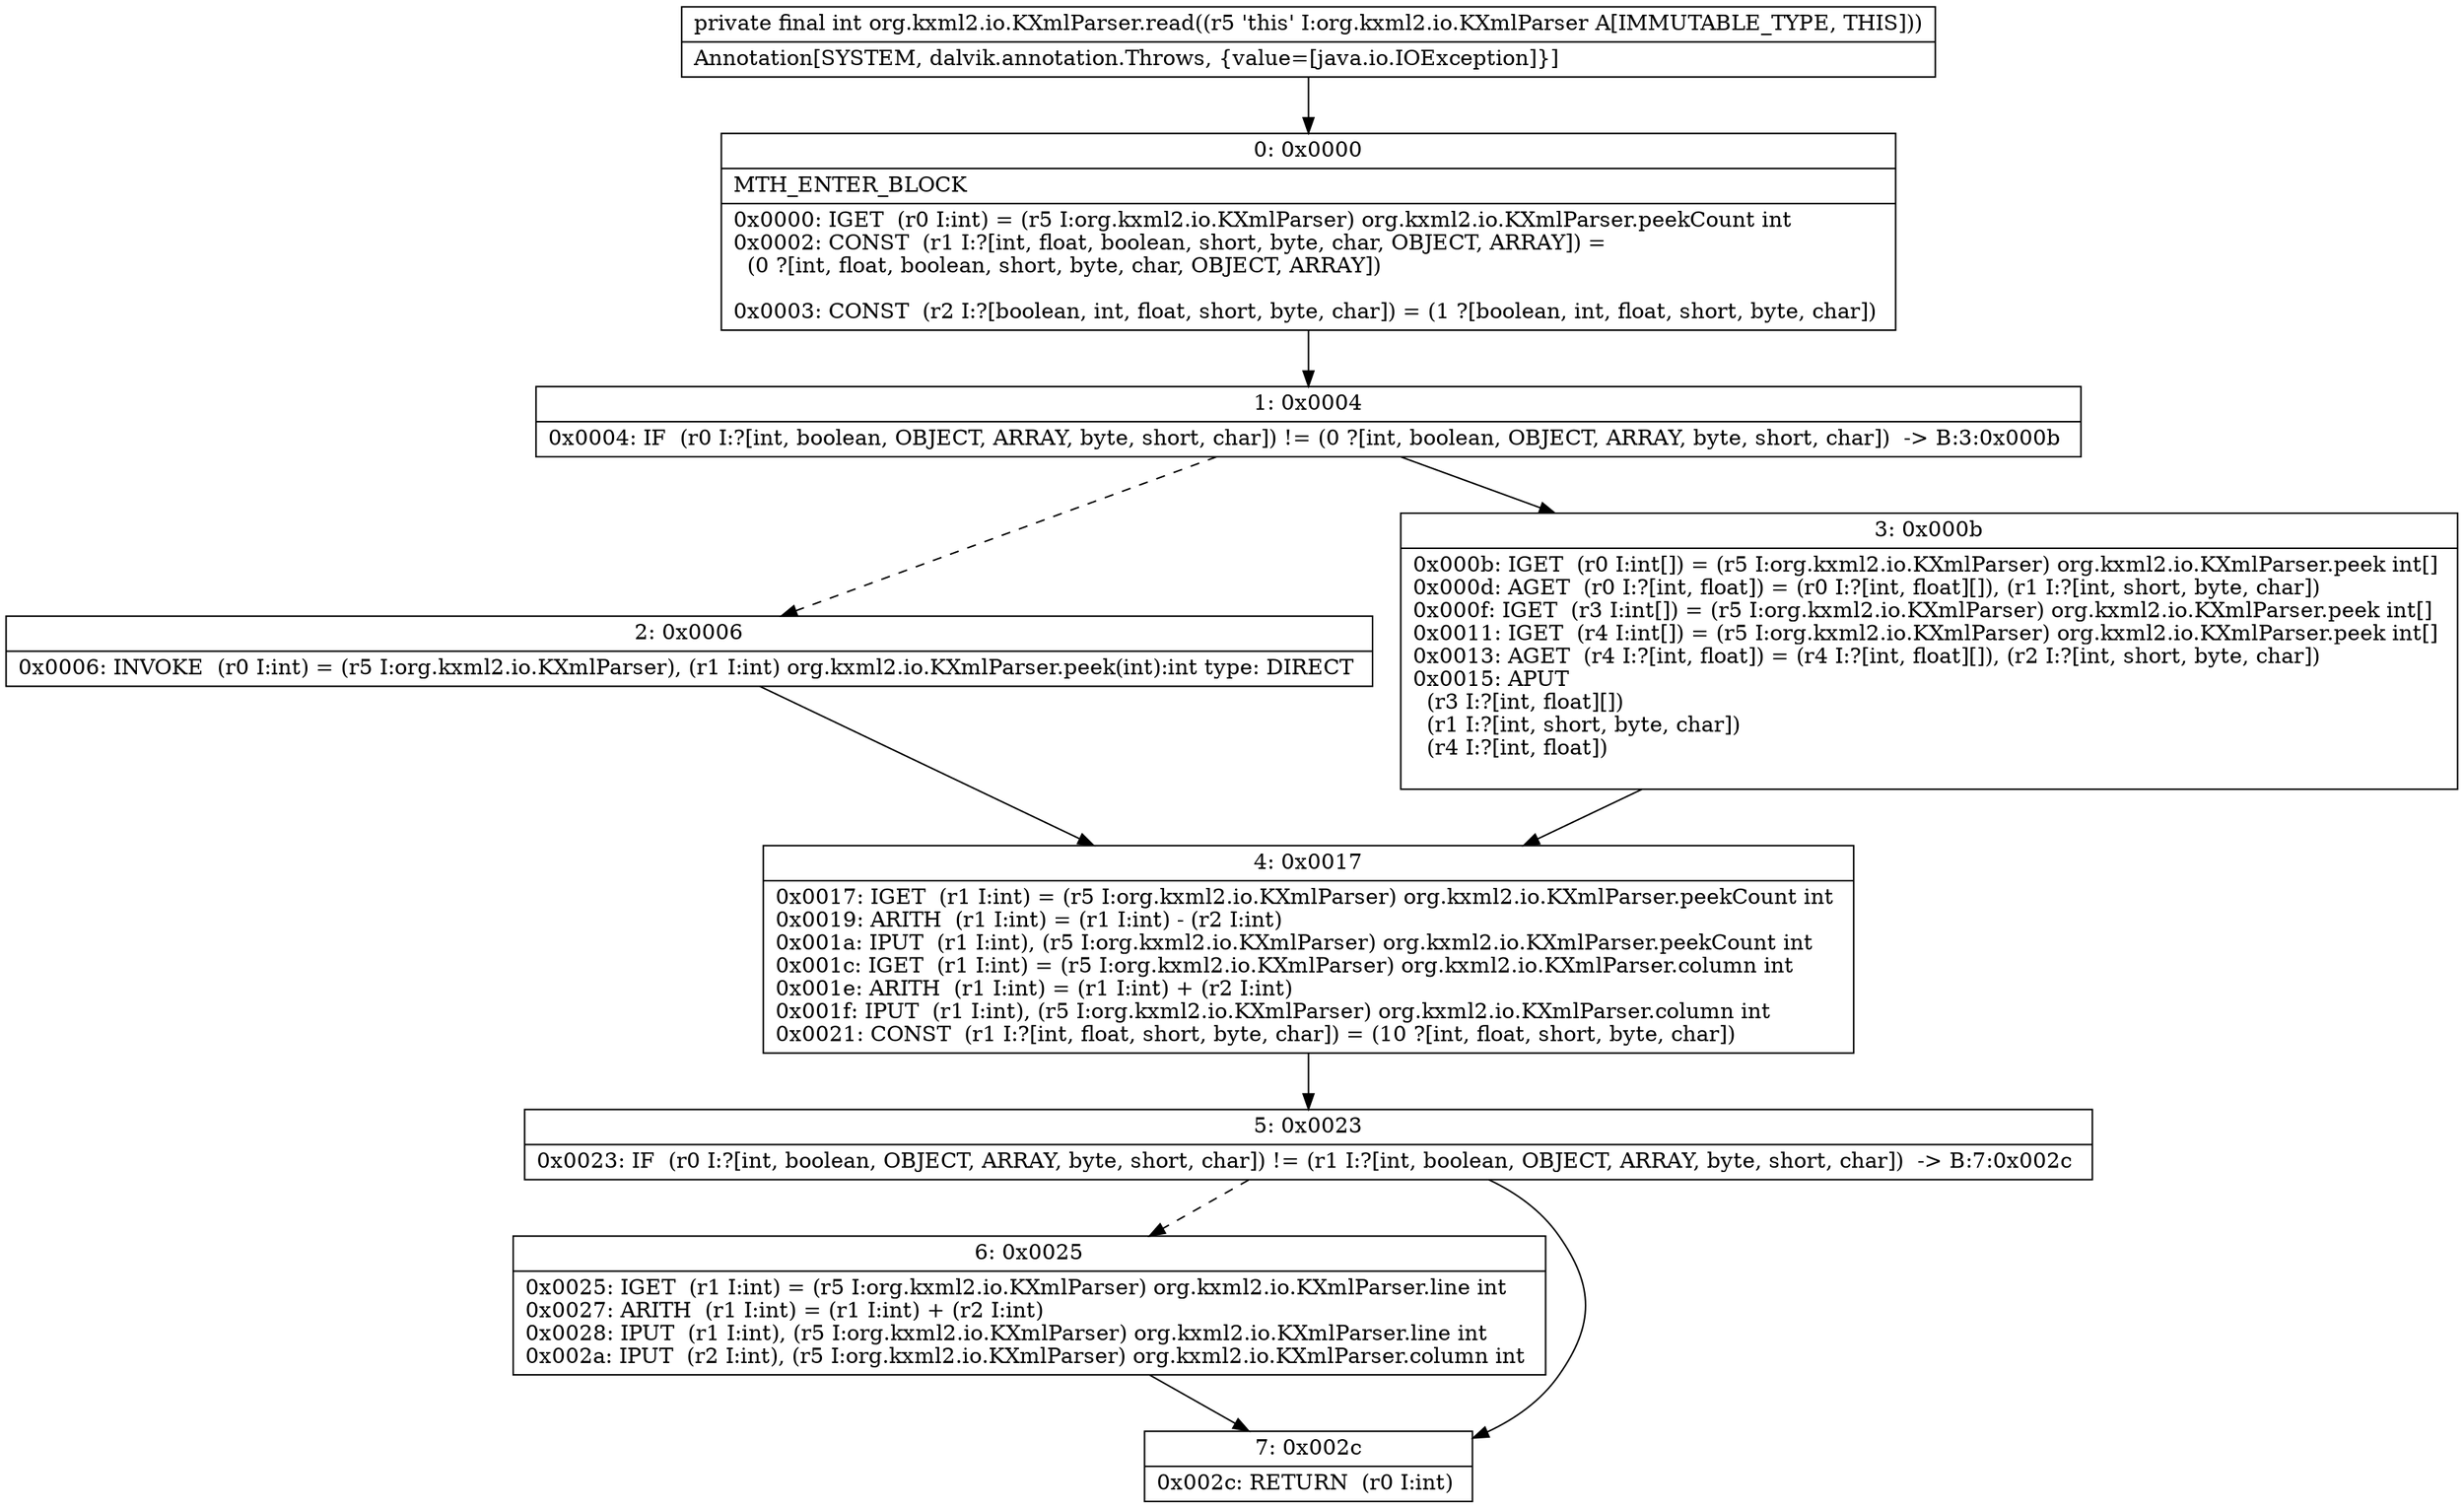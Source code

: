 digraph "CFG fororg.kxml2.io.KXmlParser.read()I" {
Node_0 [shape=record,label="{0\:\ 0x0000|MTH_ENTER_BLOCK\l|0x0000: IGET  (r0 I:int) = (r5 I:org.kxml2.io.KXmlParser) org.kxml2.io.KXmlParser.peekCount int \l0x0002: CONST  (r1 I:?[int, float, boolean, short, byte, char, OBJECT, ARRAY]) = \l  (0 ?[int, float, boolean, short, byte, char, OBJECT, ARRAY])\l \l0x0003: CONST  (r2 I:?[boolean, int, float, short, byte, char]) = (1 ?[boolean, int, float, short, byte, char]) \l}"];
Node_1 [shape=record,label="{1\:\ 0x0004|0x0004: IF  (r0 I:?[int, boolean, OBJECT, ARRAY, byte, short, char]) != (0 ?[int, boolean, OBJECT, ARRAY, byte, short, char])  \-\> B:3:0x000b \l}"];
Node_2 [shape=record,label="{2\:\ 0x0006|0x0006: INVOKE  (r0 I:int) = (r5 I:org.kxml2.io.KXmlParser), (r1 I:int) org.kxml2.io.KXmlParser.peek(int):int type: DIRECT \l}"];
Node_3 [shape=record,label="{3\:\ 0x000b|0x000b: IGET  (r0 I:int[]) = (r5 I:org.kxml2.io.KXmlParser) org.kxml2.io.KXmlParser.peek int[] \l0x000d: AGET  (r0 I:?[int, float]) = (r0 I:?[int, float][]), (r1 I:?[int, short, byte, char]) \l0x000f: IGET  (r3 I:int[]) = (r5 I:org.kxml2.io.KXmlParser) org.kxml2.io.KXmlParser.peek int[] \l0x0011: IGET  (r4 I:int[]) = (r5 I:org.kxml2.io.KXmlParser) org.kxml2.io.KXmlParser.peek int[] \l0x0013: AGET  (r4 I:?[int, float]) = (r4 I:?[int, float][]), (r2 I:?[int, short, byte, char]) \l0x0015: APUT  \l  (r3 I:?[int, float][])\l  (r1 I:?[int, short, byte, char])\l  (r4 I:?[int, float])\l \l}"];
Node_4 [shape=record,label="{4\:\ 0x0017|0x0017: IGET  (r1 I:int) = (r5 I:org.kxml2.io.KXmlParser) org.kxml2.io.KXmlParser.peekCount int \l0x0019: ARITH  (r1 I:int) = (r1 I:int) \- (r2 I:int) \l0x001a: IPUT  (r1 I:int), (r5 I:org.kxml2.io.KXmlParser) org.kxml2.io.KXmlParser.peekCount int \l0x001c: IGET  (r1 I:int) = (r5 I:org.kxml2.io.KXmlParser) org.kxml2.io.KXmlParser.column int \l0x001e: ARITH  (r1 I:int) = (r1 I:int) + (r2 I:int) \l0x001f: IPUT  (r1 I:int), (r5 I:org.kxml2.io.KXmlParser) org.kxml2.io.KXmlParser.column int \l0x0021: CONST  (r1 I:?[int, float, short, byte, char]) = (10 ?[int, float, short, byte, char]) \l}"];
Node_5 [shape=record,label="{5\:\ 0x0023|0x0023: IF  (r0 I:?[int, boolean, OBJECT, ARRAY, byte, short, char]) != (r1 I:?[int, boolean, OBJECT, ARRAY, byte, short, char])  \-\> B:7:0x002c \l}"];
Node_6 [shape=record,label="{6\:\ 0x0025|0x0025: IGET  (r1 I:int) = (r5 I:org.kxml2.io.KXmlParser) org.kxml2.io.KXmlParser.line int \l0x0027: ARITH  (r1 I:int) = (r1 I:int) + (r2 I:int) \l0x0028: IPUT  (r1 I:int), (r5 I:org.kxml2.io.KXmlParser) org.kxml2.io.KXmlParser.line int \l0x002a: IPUT  (r2 I:int), (r5 I:org.kxml2.io.KXmlParser) org.kxml2.io.KXmlParser.column int \l}"];
Node_7 [shape=record,label="{7\:\ 0x002c|0x002c: RETURN  (r0 I:int) \l}"];
MethodNode[shape=record,label="{private final int org.kxml2.io.KXmlParser.read((r5 'this' I:org.kxml2.io.KXmlParser A[IMMUTABLE_TYPE, THIS]))  | Annotation[SYSTEM, dalvik.annotation.Throws, \{value=[java.io.IOException]\}]\l}"];
MethodNode -> Node_0;
Node_0 -> Node_1;
Node_1 -> Node_2[style=dashed];
Node_1 -> Node_3;
Node_2 -> Node_4;
Node_3 -> Node_4;
Node_4 -> Node_5;
Node_5 -> Node_6[style=dashed];
Node_5 -> Node_7;
Node_6 -> Node_7;
}


